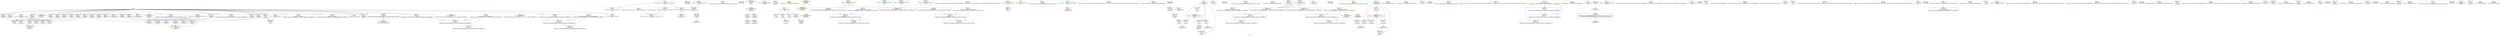 digraph "SVFG" {
	label="SVFG";

	Node0x55b3b93d1250 [shape=record,color=grey,label="{NodeID: 0\nNullPtr}"];
	Node0x55b3b93d1250 -> Node0x55b3b93ec500[style=solid];
	Node0x55b3b93d1250 -> Node0x55b3b93ec600[style=solid];
	Node0x55b3b93d1250 -> Node0x55b3b93ec6d0[style=solid];
	Node0x55b3b93d1250 -> Node0x55b3b93ec7a0[style=solid];
	Node0x55b3b93d1250 -> Node0x55b3b93ec870[style=solid];
	Node0x55b3b93d1250 -> Node0x55b3b93ec940[style=solid];
	Node0x55b3b93d1250 -> Node0x55b3b93eca10[style=solid];
	Node0x55b3b93d1250 -> Node0x55b3b93ecae0[style=solid];
	Node0x55b3b93d1250 -> Node0x55b3b93ecbb0[style=solid];
	Node0x55b3b93d1250 -> Node0x55b3b93ecc80[style=solid];
	Node0x55b3b93d1250 -> Node0x55b3b93ecd50[style=solid];
	Node0x55b3b93d1250 -> Node0x55b3b93ece20[style=solid];
	Node0x55b3b93d1250 -> Node0x55b3b93ecef0[style=solid];
	Node0x55b3b93d1250 -> Node0x55b3b93ecfc0[style=solid];
	Node0x55b3b93d1250 -> Node0x55b3b93ed090[style=solid];
	Node0x55b3b93d1250 -> Node0x55b3b93ed160[style=solid];
	Node0x55b3b93d1250 -> Node0x55b3b93ed230[style=solid];
	Node0x55b3b93d1250 -> Node0x55b3b93ed300[style=solid];
	Node0x55b3b93d1250 -> Node0x55b3b93ed3d0[style=solid];
	Node0x55b3b93d1250 -> Node0x55b3b93ed4a0[style=solid];
	Node0x55b3b93d1250 -> Node0x55b3b93ea330[style=solid];
	Node0x55b3b93d1250 -> Node0x55b3b93ea400[style=solid];
	Node0x55b3b93d1250 -> Node0x55b3b93ea4d0[style=solid];
	Node0x55b3b93d1250 -> Node0x55b3b93ea5a0[style=solid];
	Node0x55b3b93d1250 -> Node0x55b3b93ea670[style=solid];
	Node0x55b3b93d1250 -> Node0x55b3b93ea740[style=solid];
	Node0x55b3b93d1250 -> Node0x55b3b93ea810[style=solid];
	Node0x55b3b93d1250 -> Node0x55b3b93ea8e0[style=solid];
	Node0x55b3b93d1250 -> Node0x55b3b93ea9b0[style=solid];
	Node0x55b3b93d1250 -> Node0x55b3b93f14e0[style=solid];
	Node0x55b3b93f2b00 [shape=record,color=blue,label="{NodeID: 180\n368\<--364\nargc.addr\<--argc\nmain\n}"];
	Node0x55b3b93f2b00 -> Node0x55b3b93f1210[style=dashed];
	Node0x55b3b93ea400 [shape=record,color=black,label="{NodeID: 97\n261\<--3\n\<--dummyVal\n_ZStgtIcSt11char_traitsIcESaIcEEbRKNSt7__cxx1112basic_stringIT_T0_T1_EESA_\n}"];
	Node0x55b3b93e7bc0 [shape=record,color=green,label="{NodeID: 14\n101\<--1\n\<--dummyObj\nCan only get source location for instruction, argument, global var or function.}"];
	Node0x55b3b9415dc0 [shape=record,color=black,label="{NodeID: 360\n394 = PHI()\n}"];
	Node0x55b3b93e9f40 [shape=record,color=black,label="{NodeID: 111\n338\<--335\ncall1\<--\n_Z9multitestv\n}"];
	Node0x55b3b93e8990 [shape=record,color=green,label="{NodeID: 28\n64\<--65\nref.tmp\<--ref.tmp_field_insensitive\n_Z5solvev\n}"];
	Node0x55b3b93efd30 [shape=record,color=purple,label="{NodeID: 125\n348\<--30\n\<--.str.8\n_Z9multitestv\n}"];
	Node0x55b3b93e9520 [shape=record,color=green,label="{NodeID: 42\n98\<--99\n_ZNSaIcEC1Ev\<--_ZNSaIcEC1Ev_field_insensitive\n}"];
	Node0x55b3b9406c40 [shape=record,color=yellow,style=double,label="{NodeID: 305\n10V_1 = ENCHI(MR_10V_0)\npts\{110000 \}\nFun[_Z9multitestv]|{<s0>47}}"];
	Node0x55b3b9406c40:s0 -> Node0x55b3b9407ad0[style=dashed,color=red];
	Node0x55b3b93f0920 [shape=record,color=red,label="{NodeID: 139\n254\<--248\n\<--__lhs.addr\n_ZStgtIcSt11char_traitsIcESaIcEEbRKNSt7__cxx1112basic_stringIT_T0_T1_EESA_\n}"];
	Node0x55b3b93eb2e0 [shape=record,color=green,label="{NodeID: 56\n257\<--258\n_ZNKSt7__cxx1112basic_stringIcSt11char_traitsIcESaIcEE7compareERKS4_\<--_ZNKSt7__cxx1112basic_stringIcSt11char_traitsIcESaIcEE7compareERKS4__field_insensitive\n}"];
	Node0x55b3b93f14e0 [shape=record,color=blue, style = dotted,label="{NodeID: 153\n410\<--3\nllvm.global_ctors_2\<--dummyVal\nGlob }"];
	Node0x55b3b93ebf90 [shape=record,color=green,label="{NodeID: 70\n366\<--367\nretval\<--retval_field_insensitive\nmain\n}"];
	Node0x55b3b93ebf90 -> Node0x55b3b93f2a30[style=solid];
	Node0x55b3b93f2070 [shape=record,color=blue,label="{NodeID: 167\n66\<--209\nexn.slot\<--\n_Z5solvev\n}"];
	Node0x55b3b93f2070 -> Node0x55b3b93f02a0[style=dashed];
	Node0x55b3b93ecbb0 [shape=record,color=black,label="{NodeID: 84\n166\<--3\n\<--dummyVal\n_Z5solvev\n}"];
	Node0x55b3b93ecbb0 -> Node0x55b3b93f1ac0[style=solid];
	Node0x55b3b93e7190 [shape=record,color=green,label="{NodeID: 1\n7\<--1\n__dso_handle\<--dummyObj\nGlob }"];
	Node0x55b3b93f2bd0 [shape=record,color=blue,label="{NodeID: 181\n370\<--365\n.addr\<--\nmain\n}"];
	Node0x55b3b93ea4d0 [shape=record,color=black,label="{NodeID: 98\n262\<--3\n\<--dummyVal\n_ZStgtIcSt11char_traitsIcESaIcEEbRKNSt7__cxx1112basic_stringIT_T0_T1_EESA_\n|{<s0>38}}"];
	Node0x55b3b93ea4d0:s0 -> Node0x55b3b94161f0[style=solid,color=red];
	Node0x55b3b93e7cc0 [shape=record,color=green,label="{NodeID: 15\n120\<--1\n\<--dummyObj\nCan only get source location for instruction, argument, global var or function.}"];
	Node0x55b3b9415ec0 [shape=record,color=black,label="{NodeID: 361\n246 = PHI(82, )\n0th arg _ZStgtIcSt11char_traitsIcESaIcEEbRKNSt7__cxx1112basic_stringIT_T0_T1_EESA_ }"];
	Node0x55b3b9415ec0 -> Node0x55b3b93f2210[style=solid];
	Node0x55b3b93ea010 [shape=record,color=purple,label="{NodeID: 112\n43\<--4\n\<--_ZStL8__ioinit\n__cxx_global_var_init\n}"];
	Node0x55b3b93e8a60 [shape=record,color=green,label="{NodeID: 29\n66\<--67\nexn.slot\<--exn.slot_field_insensitive\n_Z5solvev\n}"];
	Node0x55b3b93e8a60 -> Node0x55b3b93f02a0[style=solid];
	Node0x55b3b93e8a60 -> Node0x55b3b93f1780[style=solid];
	Node0x55b3b93e8a60 -> Node0x55b3b93f1920[style=solid];
	Node0x55b3b93e8a60 -> Node0x55b3b93f1ac0[style=solid];
	Node0x55b3b93e8a60 -> Node0x55b3b93f1c60[style=solid];
	Node0x55b3b93e8a60 -> Node0x55b3b93f1e00[style=solid];
	Node0x55b3b93e8a60 -> Node0x55b3b93f2070[style=solid];
	Node0x55b3b93efe00 [shape=record,color=purple,label="{NodeID: 126\n408\<--32\nllvm.global_ctors_0\<--llvm.global_ctors\nGlob }"];
	Node0x55b3b93efe00 -> Node0x55b3b93f12e0[style=solid];
	Node0x55b3b93e9620 [shape=record,color=green,label="{NodeID: 43\n102\<--103\n_ZNSt7__cxx1112basic_stringIcSt11char_traitsIcESaIcEEC1EmcRKS3_\<--_ZNSt7__cxx1112basic_stringIcSt11char_traitsIcESaIcEEC1EmcRKS3__field_insensitive\n}"];
	Node0x55b3b93f09f0 [shape=record,color=red,label="{NodeID: 140\n255\<--250\n\<--__rhs.addr\n_ZStgtIcSt11char_traitsIcESaIcEEbRKNSt7__cxx1112basic_stringIT_T0_T1_EESA_\n}"];
	Node0x55b3b93eb3e0 [shape=record,color=green,label="{NodeID: 57\n264\<--265\n__clang_call_terminate\<--__clang_call_terminate_field_insensitive\n}"];
	Node0x55b3b93f15e0 [shape=record,color=blue,label="{NodeID: 154\n70\<--111\nlen\<--conv\n_Z5solvev\n}"];
	Node0x55b3b93f15e0 -> Node0x55b3b93f0440[style=dashed];
	Node0x55b3b93ec060 [shape=record,color=green,label="{NodeID: 71\n368\<--369\nargc.addr\<--argc.addr_field_insensitive\nmain\n}"];
	Node0x55b3b93ec060 -> Node0x55b3b93f1210[style=solid];
	Node0x55b3b93ec060 -> Node0x55b3b93f2b00[style=solid];
	Node0x55b3b93f2140 [shape=record,color=blue,label="{NodeID: 168\n68\<--211\nehselector.slot\<--\n_Z5solvev\n}"];
	Node0x55b3b93f2140 -> Node0x55b3b93f0370[style=dashed];
	Node0x55b3b93ecc80 [shape=record,color=black,label="{NodeID: 85\n168\<--3\n\<--dummyVal\n_Z5solvev\n}"];
	Node0x55b3b93ecc80 -> Node0x55b3b93f1b90[style=solid];
	Node0x55b3b93e6bb0 [shape=record,color=green,label="{NodeID: 2\n12\<--1\n.str\<--dummyObj\nGlob }"];
	Node0x55b3b9413370 [shape=record,color=black,label="{NodeID: 348\n92 = PHI()\n}"];
	Node0x55b3b93ea5a0 [shape=record,color=black,label="{NodeID: 99\n297\<--3\n\<--dummyVal\n_ZStplIcSt11char_traitsIcESaIcEENSt7__cxx1112basic_stringIT_T0_T1_EERKS8_SA_\n}"];
	Node0x55b3b93e7dc0 [shape=record,color=green,label="{NodeID: 16\n193\<--1\n\<--dummyObj\nCan only get source location for instruction, argument, global var or function.}"];
	Node0x55b3b94160b0 [shape=record,color=black,label="{NodeID: 362\n247 = PHI(84, )\n1st arg _ZStgtIcSt11char_traitsIcESaIcEEbRKNSt7__cxx1112basic_stringIT_T0_T1_EESA_ }"];
	Node0x55b3b94160b0 -> Node0x55b3b93f22e0[style=solid];
	Node0x55b3b93ea0e0 [shape=record,color=purple,label="{NodeID: 113\n91\<--8\n\<--str\n_Z5solvev\n}"];
	Node0x55b3b93e8b30 [shape=record,color=green,label="{NodeID: 30\n68\<--69\nehselector.slot\<--ehselector.slot_field_insensitive\n_Z5solvev\n}"];
	Node0x55b3b93e8b30 -> Node0x55b3b93f0370[style=solid];
	Node0x55b3b93e8b30 -> Node0x55b3b93f1850[style=solid];
	Node0x55b3b93e8b30 -> Node0x55b3b93f19f0[style=solid];
	Node0x55b3b93e8b30 -> Node0x55b3b93f1b90[style=solid];
	Node0x55b3b93e8b30 -> Node0x55b3b93f1d30[style=solid];
	Node0x55b3b93e8b30 -> Node0x55b3b93f1ed0[style=solid];
	Node0x55b3b93e8b30 -> Node0x55b3b93f2140[style=solid];
	Node0x55b3b93eff00 [shape=record,color=purple,label="{NodeID: 127\n409\<--32\nllvm.global_ctors_1\<--llvm.global_ctors\nGlob }"];
	Node0x55b3b93eff00 -> Node0x55b3b93f13e0[style=solid];
	Node0x55b3b93e9720 [shape=record,color=green,label="{NodeID: 44\n105\<--106\n_ZNSaIcED1Ev\<--_ZNSaIcED1Ev_field_insensitive\n}"];
	Node0x55b3b93f0ac0 [shape=record,color=red,label="{NodeID: 141\n285\<--271\n\<--__lhs.addr\n_ZStplIcSt11char_traitsIcESaIcEENSt7__cxx1112basic_stringIT_T0_T1_EERKS8_SA_\n}"];
	Node0x55b3b93eb4e0 [shape=record,color=green,label="{NodeID: 58\n271\<--272\n__lhs.addr\<--__lhs.addr_field_insensitive\n_ZStplIcSt11char_traitsIcESaIcEENSt7__cxx1112basic_stringIT_T0_T1_EERKS8_SA_\n}"];
	Node0x55b3b93eb4e0 -> Node0x55b3b93f0ac0[style=solid];
	Node0x55b3b93eb4e0 -> Node0x55b3b93f23b0[style=solid];
	Node0x55b3b93f16b0 [shape=record,color=blue,label="{NodeID: 155\n76\<--120\ni\<--\n_Z5solvev\n}"];
	Node0x55b3b93f16b0 -> Node0x55b3b9401e60[style=dashed];
	Node0x55b3b93ec130 [shape=record,color=green,label="{NodeID: 72\n370\<--371\n.addr\<--.addr_field_insensitive\nmain\n}"];
	Node0x55b3b93ec130 -> Node0x55b3b93f2bd0[style=solid];
	Node0x55b3b93f2210 [shape=record,color=blue,label="{NodeID: 169\n248\<--246\n__lhs.addr\<--__lhs\n_ZStgtIcSt11char_traitsIcESaIcEEbRKNSt7__cxx1112basic_stringIT_T0_T1_EESA_\n}"];
	Node0x55b3b93f2210 -> Node0x55b3b93f0920[style=dashed];
	Node0x55b3b93ecd50 [shape=record,color=black,label="{NodeID: 86\n172\<--3\n\<--dummyVal\n_Z5solvev\n}"];
	Node0x55b3b93e6c40 [shape=record,color=green,label="{NodeID: 3\n14\<--1\n.str.1\<--dummyObj\nGlob }"];
	Node0x55b3b9413440 [shape=record,color=black,label="{NodeID: 349\n202 = PHI()\n}"];
	Node0x55b3b93ea670 [shape=record,color=black,label="{NodeID: 100\n298\<--3\n\<--dummyVal\n_ZStplIcSt11char_traitsIcESaIcEENSt7__cxx1112basic_stringIT_T0_T1_EERKS8_SA_\n}"];
	Node0x55b3b93ea670 -> Node0x55b3b93f26f0[style=solid];
	Node0x55b3b93e7ec0 [shape=record,color=green,label="{NodeID: 17\n284\<--1\n\<--dummyObj\nCan only get source location for instruction, argument, global var or function.}"];
	Node0x55b3b94161f0 [shape=record,color=black,label="{NodeID: 363\n393 = PHI(262, )\n0th arg __clang_call_terminate }"];
	Node0x55b3b93ea1b0 [shape=record,color=purple,label="{NodeID: 114\n95\<--8\n\<--str\n_Z5solvev\n}"];
	Node0x55b3b93ea1b0 -> Node0x55b3b93f0780[style=solid];
	Node0x55b3b93e8c00 [shape=record,color=green,label="{NodeID: 31\n70\<--71\nlen\<--len_field_insensitive\n_Z5solvev\n}"];
	Node0x55b3b93e8c00 -> Node0x55b3b93f0440[style=solid];
	Node0x55b3b93e8c00 -> Node0x55b3b93f15e0[style=solid];
	Node0x55b3b9403760 [shape=record,color=black,label="{NodeID: 294\nMR_30V_3 = PHI(MR_30V_4, MR_30V_2, )\npts\{328 \}\n}"];
	Node0x55b3b9403760 -> Node0x55b3b93f0fa0[style=dashed];
	Node0x55b3b9403760 -> Node0x55b3b93f1070[style=dashed];
	Node0x55b3b9403760 -> Node0x55b3b93f1140[style=dashed];
	Node0x55b3b9403760 -> Node0x55b3b93f2960[style=dashed];
	Node0x55b3b93f0000 [shape=record,color=purple,label="{NodeID: 128\n410\<--32\nllvm.global_ctors_2\<--llvm.global_ctors\nGlob }"];
	Node0x55b3b93f0000 -> Node0x55b3b93f14e0[style=solid];
	Node0x55b3b93e9820 [shape=record,color=green,label="{NodeID: 45\n109\<--110\nstrlen\<--strlen_field_insensitive\n}"];
	Node0x55b3b9406f10 [shape=record,color=yellow,style=double,label="{NodeID: 308\n2V_1 = ENCHI(MR_2V_0)\npts\{67 \}\nFun[_Z5solvev]}"];
	Node0x55b3b9406f10 -> Node0x55b3b93f1780[style=dashed];
	Node0x55b3b9406f10 -> Node0x55b3b93f1920[style=dashed];
	Node0x55b3b9406f10 -> Node0x55b3b93f1ac0[style=dashed];
	Node0x55b3b9406f10 -> Node0x55b3b93f1c60[style=dashed];
	Node0x55b3b9406f10 -> Node0x55b3b93f1e00[style=dashed];
	Node0x55b3b9406f10 -> Node0x55b3b93f2070[style=dashed];
	Node0x55b3b93f0b90 [shape=record,color=red,label="{NodeID: 142\n289\<--273\n\<--__rhs.addr\n_ZStplIcSt11char_traitsIcESaIcEENSt7__cxx1112basic_stringIT_T0_T1_EERKS8_SA_\n}"];
	Node0x55b3b93eb5b0 [shape=record,color=green,label="{NodeID: 59\n273\<--274\n__rhs.addr\<--__rhs.addr_field_insensitive\n_ZStplIcSt11char_traitsIcESaIcEENSt7__cxx1112basic_stringIT_T0_T1_EERKS8_SA_\n}"];
	Node0x55b3b93eb5b0 -> Node0x55b3b93f0b90[style=solid];
	Node0x55b3b93eb5b0 -> Node0x55b3b93f2480[style=solid];
	Node0x55b3b94083f0 [shape=record,color=yellow,style=double,label="{NodeID: 322\n10V_1 = ENCHI(MR_10V_0)\npts\{110000 \}\nFun[main]|{<s0>48|<s1>49}}"];
	Node0x55b3b94083f0:s0 -> Node0x55b3b9406c40[style=dashed,color=red];
	Node0x55b3b94083f0:s1 -> Node0x55b3b9407ad0[style=dashed,color=red];
	Node0x55b3b93f1780 [shape=record,color=blue,label="{NodeID: 156\n66\<--152\nexn.slot\<--\n_Z5solvev\n}"];
	Node0x55b3b93f1780 -> Node0x55b3b93f02a0[style=dashed];
	Node0x55b3b93ec200 [shape=record,color=green,label="{NodeID: 73\n395\<--396\n__cxa_begin_catch\<--__cxa_begin_catch_field_insensitive\n}"];
	Node0x55b3b93f22e0 [shape=record,color=blue,label="{NodeID: 170\n250\<--247\n__rhs.addr\<--__rhs\n_ZStgtIcSt11char_traitsIcESaIcEEbRKNSt7__cxx1112basic_stringIT_T0_T1_EESA_\n}"];
	Node0x55b3b93f22e0 -> Node0x55b3b93f09f0[style=dashed];
	Node0x55b3b93ece20 [shape=record,color=black,label="{NodeID: 87\n173\<--3\n\<--dummyVal\n_Z5solvev\n}"];
	Node0x55b3b93ece20 -> Node0x55b3b93f1c60[style=solid];
	Node0x55b3b93e6cd0 [shape=record,color=green,label="{NodeID: 4\n16\<--1\n.str.2\<--dummyObj\nGlob }"];
	Node0x55b3b94153c0 [shape=record,color=black,label="{NodeID: 350\n44 = PHI()\n}"];
	Node0x55b3b93ea740 [shape=record,color=black,label="{NodeID: 101\n300\<--3\n\<--dummyVal\n_ZStplIcSt11char_traitsIcESaIcEENSt7__cxx1112basic_stringIT_T0_T1_EERKS8_SA_\n}"];
	Node0x55b3b93ea740 -> Node0x55b3b93f27c0[style=solid];
	Node0x55b3b93e7fc0 [shape=record,color=green,label="{NodeID: 18\n294\<--1\n\<--dummyObj\nCan only get source location for instruction, argument, global var or function.}"];
	Node0x55b3b9416330 [shape=record,color=black,label="{NodeID: 364\n268 = PHI(82, 84, 86, 88, )\n0th arg _ZStplIcSt11char_traitsIcESaIcEENSt7__cxx1112basic_stringIT_T0_T1_EERKS8_SA_ }"];
	Node0x55b3b93ef590 [shape=record,color=purple,label="{NodeID: 115\n107\<--8\n\<--str\n_Z5solvev\n}"];
	Node0x55b3b93e8cd0 [shape=record,color=green,label="{NodeID: 32\n72\<--73\nans\<--ans_field_insensitive\n_Z5solvev\n|{<s0>14|<s1>15|<s2>19|<s3>26}}"];
	Node0x55b3b93e8cd0:s0 -> Node0x55b3b9416890[style=solid,color=red];
	Node0x55b3b93e8cd0:s1 -> Node0x55b3b9416a60[style=solid,color=red];
	Node0x55b3b93e8cd0:s2 -> Node0x55b3b9416890[style=solid,color=red];
	Node0x55b3b93e8cd0:s3 -> Node0x55b3b9416a60[style=solid,color=red];
	Node0x55b3b93f0100 [shape=record,color=red,label="{NodeID: 129\n329\<--22\n\<--stdin\n_Z9multitestv\n}"];
	Node0x55b3b93f0100 -> Node0x55b3b93e9e70[style=solid];
	Node0x55b3b93e9920 [shape=record,color=green,label="{NodeID: 46\n116\<--117\n_ZNSt7__cxx1112basic_stringIcSt11char_traitsIcESaIcEEC1EPKcRKS3_\<--_ZNSt7__cxx1112basic_stringIcSt11char_traitsIcESaIcEEC1EPKcRKS3__field_insensitive\n}"];
	Node0x55b3b9407830 [shape=record,color=yellow,style=double,label="{NodeID: 309\n4V_1 = ENCHI(MR_4V_0)\npts\{69 \}\nFun[_Z5solvev]}"];
	Node0x55b3b9407830 -> Node0x55b3b93f1850[style=dashed];
	Node0x55b3b9407830 -> Node0x55b3b93f19f0[style=dashed];
	Node0x55b3b9407830 -> Node0x55b3b93f1b90[style=dashed];
	Node0x55b3b9407830 -> Node0x55b3b93f1d30[style=dashed];
	Node0x55b3b9407830 -> Node0x55b3b93f1ed0[style=dashed];
	Node0x55b3b9407830 -> Node0x55b3b93f2140[style=dashed];
	Node0x55b3b93f0c60 [shape=record,color=red,label="{NodeID: 143\n295\<--275\nnrvo.val\<--nrvo\n_ZStplIcSt11char_traitsIcESaIcEENSt7__cxx1112basic_stringIT_T0_T1_EERKS8_SA_\n}"];
	Node0x55b3b93eb680 [shape=record,color=green,label="{NodeID: 60\n275\<--276\nnrvo\<--nrvo_field_insensitive\n_ZStplIcSt11char_traitsIcESaIcEENSt7__cxx1112basic_stringIT_T0_T1_EERKS8_SA_\n}"];
	Node0x55b3b93eb680 -> Node0x55b3b93f0c60[style=solid];
	Node0x55b3b93eb680 -> Node0x55b3b93f2550[style=solid];
	Node0x55b3b93eb680 -> Node0x55b3b93f2620[style=solid];
	Node0x55b3b93f1850 [shape=record,color=blue,label="{NodeID: 157\n68\<--154\nehselector.slot\<--\n_Z5solvev\n}"];
	Node0x55b3b93f1850 -> Node0x55b3b93f0370[style=dashed];
	Node0x55b3b93ec300 [shape=record,color=green,label="{NodeID: 74\n398\<--399\n_ZSt9terminatev\<--_ZSt9terminatev_field_insensitive\n}"];
	Node0x55b3b93f23b0 [shape=record,color=blue,label="{NodeID: 171\n271\<--269\n__lhs.addr\<--__lhs\n_ZStplIcSt11char_traitsIcESaIcEENSt7__cxx1112basic_stringIT_T0_T1_EERKS8_SA_\n}"];
	Node0x55b3b93f23b0 -> Node0x55b3b93f0ac0[style=dashed];
	Node0x55b3b93ecef0 [shape=record,color=black,label="{NodeID: 88\n175\<--3\n\<--dummyVal\n_Z5solvev\n}"];
	Node0x55b3b93ecef0 -> Node0x55b3b93f1d30[style=solid];
	Node0x55b3b93e6d60 [shape=record,color=green,label="{NodeID: 5\n18\<--1\n.str.3\<--dummyObj\nGlob }"];
	Node0x55b3b94154c0 [shape=record,color=black,label="{NodeID: 351\n137 = PHI(245, )\n}"];
	Node0x55b3b93ea810 [shape=record,color=black,label="{NodeID: 102\n309\<--3\nlpad.val\<--dummyVal\n_ZStplIcSt11char_traitsIcESaIcEENSt7__cxx1112basic_stringIT_T0_T1_EERKS8_SA_\n}"];
	Node0x55b3b93e80c0 [shape=record,color=green,label="{NodeID: 19\n4\<--6\n_ZStL8__ioinit\<--_ZStL8__ioinit_field_insensitive\nGlob }"];
	Node0x55b3b93e80c0 -> Node0x55b3b93ea010[style=solid];
	Node0x55b3b9416890 [shape=record,color=black,label="{NodeID: 365\n269 = PHI(72, 78, 72, 78, )\n1st arg _ZStplIcSt11char_traitsIcESaIcEENSt7__cxx1112basic_stringIT_T0_T1_EERKS8_SA_ }"];
	Node0x55b3b9416890 -> Node0x55b3b93f23b0[style=solid];
	Node0x55b3b93ef620 [shape=record,color=purple,label="{NodeID: 116\n128\<--8\narrayidx\<--str\n_Z5solvev\n}"];
	Node0x55b3b93ef620 -> Node0x55b3b93f0850[style=solid];
	Node0x55b3b93e8da0 [shape=record,color=green,label="{NodeID: 33\n74\<--75\nref.tmp2\<--ref.tmp2_field_insensitive\n_Z5solvev\n}"];
	Node0x55b3b93f01d0 [shape=record,color=red,label="{NodeID: 130\n335\<--27\n\<--stdout\n_Z9multitestv\n}"];
	Node0x55b3b93f01d0 -> Node0x55b3b93e9f40[style=solid];
	Node0x55b3b93e9a20 [shape=record,color=green,label="{NodeID: 47\n134\<--135\n_ZStplIcSt11char_traitsIcESaIcEENSt7__cxx1112basic_stringIT_T0_T1_EERKS8_SA_\<--_ZStplIcSt11char_traitsIcESaIcEENSt7__cxx1112basic_stringIT_T0_T1_EERKS8_SA__field_insensitive\n}"];
	Node0x55b3b93f0d30 [shape=record,color=red,label="{NodeID: 144\n307\<--277\nexn\<--exn.slot\n_ZStplIcSt11char_traitsIcESaIcEENSt7__cxx1112basic_stringIT_T0_T1_EERKS8_SA_\n}"];
	Node0x55b3b93eb750 [shape=record,color=green,label="{NodeID: 61\n277\<--278\nexn.slot\<--exn.slot_field_insensitive\n_ZStplIcSt11char_traitsIcESaIcEENSt7__cxx1112basic_stringIT_T0_T1_EERKS8_SA_\n}"];
	Node0x55b3b93eb750 -> Node0x55b3b93f0d30[style=solid];
	Node0x55b3b93eb750 -> Node0x55b3b93f26f0[style=solid];
	Node0x55b3b93f1920 [shape=record,color=blue,label="{NodeID: 158\n66\<--159\nexn.slot\<--\n_Z5solvev\n}"];
	Node0x55b3b93f1920 -> Node0x55b3b93f02a0[style=dashed];
	Node0x55b3b93ec400 [shape=record,color=green,label="{NodeID: 75\n34\<--404\n_GLOBAL__sub_I_Merkurev_0_1.cpp\<--_GLOBAL__sub_I_Merkurev_0_1.cpp_field_insensitive\n}"];
	Node0x55b3b93ec400 -> Node0x55b3b93f13e0[style=solid];
	Node0x55b3b93f2480 [shape=record,color=blue,label="{NodeID: 172\n273\<--270\n__rhs.addr\<--__rhs\n_ZStplIcSt11char_traitsIcESaIcEENSt7__cxx1112basic_stringIT_T0_T1_EERKS8_SA_\n}"];
	Node0x55b3b93f2480 -> Node0x55b3b93f0b90[style=dashed];
	Node0x55b3b93ecfc0 [shape=record,color=black,label="{NodeID: 89\n178\<--3\n\<--dummyVal\n_Z5solvev\n}"];
	Node0x55b3b93e76a0 [shape=record,color=green,label="{NodeID: 6\n20\<--1\n.str.4\<--dummyObj\nGlob }"];
	Node0x55b3b9415620 [shape=record,color=black,label="{NodeID: 352\n146 = PHI()\n}"];
	Node0x55b3b93ea8e0 [shape=record,color=black,label="{NodeID: 103\n310\<--3\nlpad.val1\<--dummyVal\n_ZStplIcSt11char_traitsIcESaIcEENSt7__cxx1112basic_stringIT_T0_T1_EERKS8_SA_\n}"];
	Node0x55b3b93e81c0 [shape=record,color=green,label="{NodeID: 20\n8\<--11\nstr\<--str_field_insensitive\nGlob }"];
	Node0x55b3b93e81c0 -> Node0x55b3b93ea0e0[style=solid];
	Node0x55b3b93e81c0 -> Node0x55b3b93ea1b0[style=solid];
	Node0x55b3b93e81c0 -> Node0x55b3b93ef590[style=solid];
	Node0x55b3b93e81c0 -> Node0x55b3b93ef620[style=solid];
	Node0x55b3b9416a60 [shape=record,color=black,label="{NodeID: 366\n270 = PHI(78, 72, 78, 72, )\n2nd arg _ZStplIcSt11char_traitsIcESaIcEENSt7__cxx1112basic_stringIT_T0_T1_EERKS8_SA_ }"];
	Node0x55b3b9416a60 -> Node0x55b3b93f2480[style=solid];
	Node0x55b3b93f92a0 [shape=record,color=grey,label="{NodeID: 283\n192 = Binary(191, 193, )\n}"];
	Node0x55b3b93f92a0 -> Node0x55b3b93f1fa0[style=solid];
	Node0x55b3b93ef6b0 [shape=record,color=purple,label="{NodeID: 117\n90\<--12\n\<--.str\n_Z5solvev\n}"];
	Node0x55b3b93e8e70 [shape=record,color=green,label="{NodeID: 34\n76\<--77\ni\<--i_field_insensitive\n_Z5solvev\n}"];
	Node0x55b3b93e8e70 -> Node0x55b3b93f0510[style=solid];
	Node0x55b3b93e8e70 -> Node0x55b3b93f05e0[style=solid];
	Node0x55b3b93e8e70 -> Node0x55b3b93f06b0[style=solid];
	Node0x55b3b93e8e70 -> Node0x55b3b93f16b0[style=solid];
	Node0x55b3b93e8e70 -> Node0x55b3b93f1fa0[style=solid];
	Node0x55b3b93f02a0 [shape=record,color=red,label="{NodeID: 131\n218\<--66\nexn\<--exn.slot\n_Z5solvev\n}"];
	Node0x55b3b93eab40 [shape=record,color=green,label="{NodeID: 48\n138\<--139\n_ZStgtIcSt11char_traitsIcESaIcEEbRKNSt7__cxx1112basic_stringIT_T0_T1_EESA_\<--_ZStgtIcSt11char_traitsIcESaIcEEbRKNSt7__cxx1112basic_stringIT_T0_T1_EESA__field_insensitive\n}"];
	Node0x55b3b93f0e00 [shape=record,color=red,label="{NodeID: 145\n308\<--279\nsel\<--ehselector.slot\n_ZStplIcSt11char_traitsIcESaIcEENSt7__cxx1112basic_stringIT_T0_T1_EERKS8_SA_\n}"];
	Node0x55b3b93eb820 [shape=record,color=green,label="{NodeID: 62\n279\<--280\nehselector.slot\<--ehselector.slot_field_insensitive\n_ZStplIcSt11char_traitsIcESaIcEENSt7__cxx1112basic_stringIT_T0_T1_EERKS8_SA_\n}"];
	Node0x55b3b93eb820 -> Node0x55b3b93f0e00[style=solid];
	Node0x55b3b93eb820 -> Node0x55b3b93f27c0[style=solid];
	Node0x55b3b93f19f0 [shape=record,color=blue,label="{NodeID: 159\n68\<--161\nehselector.slot\<--\n_Z5solvev\n}"];
	Node0x55b3b93f19f0 -> Node0x55b3b93f0370[style=dashed];
	Node0x55b3b93ec500 [shape=record,color=black,label="{NodeID: 76\n2\<--3\ndummyVal\<--dummyVal\n}"];
	Node0x55b3b93f2550 [shape=record,color=blue,label="{NodeID: 173\n275\<--284\nnrvo\<--\n_ZStplIcSt11char_traitsIcESaIcEENSt7__cxx1112basic_stringIT_T0_T1_EERKS8_SA_\n}"];
	Node0x55b3b93f2550 -> Node0x55b3b93f2620[style=dashed];
	Node0x55b3b93ed090 [shape=record,color=black,label="{NodeID: 90\n179\<--3\n\<--dummyVal\n_Z5solvev\n}"];
	Node0x55b3b93ed090 -> Node0x55b3b93f1e00[style=solid];
	Node0x55b3b93e7730 [shape=record,color=green,label="{NodeID: 7\n22\<--1\nstdin\<--dummyObj\nGlob }"];
	Node0x55b3b94156f0 [shape=record,color=black,label="{NodeID: 353\n108 = PHI()\n}"];
	Node0x55b3b94156f0 -> Node0x55b3b93e9b30[style=solid];
	Node0x55b3b93ea9b0 [shape=record,color=black,label="{NodeID: 104\n365\<--3\n\<--dummyVal\nmain\n1st arg main }"];
	Node0x55b3b93ea9b0 -> Node0x55b3b93f2bd0[style=solid];
	Node0x55b3b93e82c0 [shape=record,color=green,label="{NodeID: 21\n32\<--36\nllvm.global_ctors\<--llvm.global_ctors_field_insensitive\nGlob }"];
	Node0x55b3b93e82c0 -> Node0x55b3b93efe00[style=solid];
	Node0x55b3b93e82c0 -> Node0x55b3b93eff00[style=solid];
	Node0x55b3b93e82c0 -> Node0x55b3b93f0000[style=solid];
	Node0x55b3b9416c30 [shape=record,color=black,label="{NodeID: 367\n364 = PHI()\n0th arg main }"];
	Node0x55b3b9416c30 -> Node0x55b3b93f2b00[style=solid];
	Node0x55b3b93f9420 [shape=record,color=grey,label="{NodeID: 284\n353 = Binary(352, 193, )\n}"];
	Node0x55b3b93f9420 -> Node0x55b3b93f2960[style=solid];
	Node0x55b3b93ef780 [shape=record,color=purple,label="{NodeID: 118\n114\<--14\n\<--.str.1\n_Z5solvev\n}"];
	Node0x55b3b93e8f40 [shape=record,color=green,label="{NodeID: 35\n78\<--79\nx\<--x_field_insensitive\n_Z5solvev\n|{<s0>14|<s1>15|<s2>19|<s3>26}}"];
	Node0x55b3b93e8f40:s0 -> Node0x55b3b9416a60[style=solid,color=red];
	Node0x55b3b93e8f40:s1 -> Node0x55b3b9416890[style=solid,color=red];
	Node0x55b3b93e8f40:s2 -> Node0x55b3b9416a60[style=solid,color=red];
	Node0x55b3b93e8f40:s3 -> Node0x55b3b9416890[style=solid,color=red];
	Node0x55b3b93f0370 [shape=record,color=red,label="{NodeID: 132\n219\<--68\nsel\<--ehselector.slot\n_Z5solvev\n}"];
	Node0x55b3b93eac40 [shape=record,color=green,label="{NodeID: 49\n141\<--142\n_ZNSt7__cxx1112basic_stringIcSt11char_traitsIcESaIcEED1Ev\<--_ZNSt7__cxx1112basic_stringIcSt11char_traitsIcESaIcEED1Ev_field_insensitive\n}"];
	Node0x55b3b9407ad0 [shape=record,color=yellow,style=double,label="{NodeID: 312\n10V_1 = ENCHI(MR_10V_0)\npts\{110000 \}\nFun[_Z5solvev]}"];
	Node0x55b3b9407ad0 -> Node0x55b3b93f0780[style=dashed];
	Node0x55b3b9407ad0 -> Node0x55b3b93f0850[style=dashed];
	Node0x55b3b93f0ed0 [shape=record,color=red,label="{NodeID: 146\n344\<--325\n\<--n\n_Z9multitestv\n}"];
	Node0x55b3b93f0ed0 -> Node0x55b3b93f95a0[style=solid];
	Node0x55b3b93eb8f0 [shape=record,color=green,label="{NodeID: 63\n287\<--288\n_ZNSt7__cxx1112basic_stringIcSt11char_traitsIcESaIcEEC1ERKS4_\<--_ZNSt7__cxx1112basic_stringIcSt11char_traitsIcESaIcEEC1ERKS4__field_insensitive\n}"];
	Node0x55b3b93f1ac0 [shape=record,color=blue,label="{NodeID: 160\n66\<--166\nexn.slot\<--\n_Z5solvev\n}"];
	Node0x55b3b93f1ac0 -> Node0x55b3b93f02a0[style=dashed];
	Node0x55b3b93ec600 [shape=record,color=black,label="{NodeID: 77\n151\<--3\n\<--dummyVal\n_Z5solvev\n}"];
	Node0x55b3b93f2620 [shape=record,color=blue,label="{NodeID: 174\n275\<--294\nnrvo\<--\n_ZStplIcSt11char_traitsIcESaIcEENSt7__cxx1112basic_stringIT_T0_T1_EERKS8_SA_\n}"];
	Node0x55b3b93f2620 -> Node0x55b3b93f0c60[style=dashed];
	Node0x55b3b93ed160 [shape=record,color=black,label="{NodeID: 91\n181\<--3\n\<--dummyVal\n_Z5solvev\n}"];
	Node0x55b3b93ed160 -> Node0x55b3b93f1ed0[style=solid];
	Node0x55b3b93e77c0 [shape=record,color=green,label="{NodeID: 8\n23\<--1\n.str.5\<--dummyObj\nGlob }"];
	Node0x55b3b9415820 [shape=record,color=black,label="{NodeID: 354\n186 = PHI()\n}"];
	Node0x55b3b93eaa80 [shape=record,color=black,label="{NodeID: 105\n45\<--46\n\<--_ZNSt8ios_base4InitD1Ev\nCan only get source location for instruction, argument, global var or function.}"];
	Node0x55b3b93e83c0 [shape=record,color=green,label="{NodeID: 22\n37\<--38\n__cxx_global_var_init\<--__cxx_global_var_init_field_insensitive\n}"];
	Node0x55b3b93f95a0 [shape=record,color=grey,label="{NodeID: 285\n345 = cmp(343, 344, )\n}"];
	Node0x55b3b93ef850 [shape=record,color=purple,label="{NodeID: 119\n201\<--16\n\<--.str.2\n_Z5solvev\n}"];
	Node0x55b3b93e9010 [shape=record,color=green,label="{NodeID: 36\n80\<--81\nref.tmp5\<--ref.tmp5_field_insensitive\n_Z5solvev\n}"];
	Node0x55b3b93f0440 [shape=record,color=red,label="{NodeID: 133\n123\<--70\n\<--len\n_Z5solvev\n}"];
	Node0x55b3b93f0440 -> Node0x55b3b93f9720[style=solid];
	Node0x55b3b93ead40 [shape=record,color=green,label="{NodeID: 50\n147\<--148\n_ZNSt7__cxx1112basic_stringIcSt11char_traitsIcESaIcEEaSEOS4_\<--_ZNSt7__cxx1112basic_stringIcSt11char_traitsIcESaIcEEaSEOS4__field_insensitive\n}"];
	Node0x55b3b93f0fa0 [shape=record,color=red,label="{NodeID: 147\n343\<--327\n\<--i\n_Z9multitestv\n}"];
	Node0x55b3b93f0fa0 -> Node0x55b3b93f95a0[style=solid];
	Node0x55b3b93eb9f0 [shape=record,color=green,label="{NodeID: 64\n291\<--292\n_ZNSt7__cxx1112basic_stringIcSt11char_traitsIcESaIcEE6appendERKS4_\<--_ZNSt7__cxx1112basic_stringIcSt11char_traitsIcESaIcEE6appendERKS4__field_insensitive\n}"];
	Node0x55b3b93f1b90 [shape=record,color=blue,label="{NodeID: 161\n68\<--168\nehselector.slot\<--\n_Z5solvev\n}"];
	Node0x55b3b93f1b90 -> Node0x55b3b93f0370[style=dashed];
	Node0x55b3b93ec6d0 [shape=record,color=black,label="{NodeID: 78\n152\<--3\n\<--dummyVal\n_Z5solvev\n}"];
	Node0x55b3b93ec6d0 -> Node0x55b3b93f1780[style=solid];
	Node0x55b3b93f26f0 [shape=record,color=blue,label="{NodeID: 175\n277\<--298\nexn.slot\<--\n_ZStplIcSt11char_traitsIcESaIcEENSt7__cxx1112basic_stringIT_T0_T1_EERKS8_SA_\n}"];
	Node0x55b3b93f26f0 -> Node0x55b3b93f0d30[style=dashed];
	Node0x55b3b93ed230 [shape=record,color=black,label="{NodeID: 92\n208\<--3\n\<--dummyVal\n_Z5solvev\n}"];
	Node0x55b3b93e7850 [shape=record,color=green,label="{NodeID: 9\n25\<--1\n.str.6\<--dummyObj\nGlob }"];
	Node0x55b3b94158f0 [shape=record,color=black,label="{NodeID: 355\n198 = PHI()\n}"];
	Node0x55b3b93e9b30 [shape=record,color=black,label="{NodeID: 106\n111\<--108\nconv\<--call1\n_Z5solvev\n}"];
	Node0x55b3b93e9b30 -> Node0x55b3b93f15e0[style=solid];
	Node0x55b3b93e84c0 [shape=record,color=green,label="{NodeID: 23\n41\<--42\n_ZNSt8ios_base4InitC1Ev\<--_ZNSt8ios_base4InitC1Ev_field_insensitive\n}"];
	Node0x55b3b93f9720 [shape=record,color=grey,label="{NodeID: 286\n124 = cmp(122, 123, )\n}"];
	Node0x55b3b93ef920 [shape=record,color=purple,label="{NodeID: 120\n330\<--18\n\<--.str.3\n_Z9multitestv\n}"];
	Node0x55b3b93e90e0 [shape=record,color=green,label="{NodeID: 37\n82\<--83\nref.tmp8\<--ref.tmp8_field_insensitive\n_Z5solvev\n|{<s0>14|<s1>16}}"];
	Node0x55b3b93e90e0:s0 -> Node0x55b3b9416330[style=solid,color=red];
	Node0x55b3b93e90e0:s1 -> Node0x55b3b9415ec0[style=solid,color=red];
	Node0x55b3b93f0510 [shape=record,color=red,label="{NodeID: 134\n122\<--76\n\<--i\n_Z5solvev\n}"];
	Node0x55b3b93f0510 -> Node0x55b3b93f9720[style=solid];
	Node0x55b3b93eae40 [shape=record,color=green,label="{NodeID: 51\n199\<--200\n_ZNKSt7__cxx1112basic_stringIcSt11char_traitsIcESaIcEE5c_strEv\<--_ZNKSt7__cxx1112basic_stringIcSt11char_traitsIcESaIcEE5c_strEv_field_insensitive\n}"];
	Node0x55b3b93f1070 [shape=record,color=red,label="{NodeID: 148\n347\<--327\n\<--i\n_Z9multitestv\n}"];
	Node0x55b3b93ebaf0 [shape=record,color=green,label="{NodeID: 65\n322\<--323\n_Z9multitestv\<--_Z9multitestv_field_insensitive\n}"];
	Node0x55b3b93f1c60 [shape=record,color=blue,label="{NodeID: 162\n66\<--173\nexn.slot\<--\n_Z5solvev\n}"];
	Node0x55b3b93f1c60 -> Node0x55b3b93f02a0[style=dashed];
	Node0x55b3b93ec7a0 [shape=record,color=black,label="{NodeID: 79\n154\<--3\n\<--dummyVal\n_Z5solvev\n}"];
	Node0x55b3b93ec7a0 -> Node0x55b3b93f1850[style=solid];
	Node0x55b3b93f27c0 [shape=record,color=blue,label="{NodeID: 176\n279\<--300\nehselector.slot\<--\n_ZStplIcSt11char_traitsIcESaIcEENSt7__cxx1112basic_stringIT_T0_T1_EERKS8_SA_\n}"];
	Node0x55b3b93f27c0 -> Node0x55b3b93f0e00[style=dashed];
	Node0x55b3b93ed300 [shape=record,color=black,label="{NodeID: 93\n209\<--3\n\<--dummyVal\n_Z5solvev\n}"];
	Node0x55b3b93ed300 -> Node0x55b3b93f2070[style=solid];
	Node0x55b3b93e78e0 [shape=record,color=green,label="{NodeID: 10\n27\<--1\nstdout\<--dummyObj\nGlob }"];
	Node0x55b3b9415a20 [shape=record,color=black,label="{NodeID: 356\n256 = PHI()\n}"];
	Node0x55b3b9415a20 -> Node0x55b3b93f98a0[style=solid];
	Node0x55b3b93e9c00 [shape=record,color=black,label="{NodeID: 107\n363\<--120\nmain_ret\<--\nmain\n}"];
	Node0x55b3b93e85c0 [shape=record,color=green,label="{NodeID: 24\n47\<--48\n__cxa_atexit\<--__cxa_atexit_field_insensitive\n}"];
	Node0x55b3b93f98a0 [shape=record,color=grey,label="{NodeID: 287\n259 = cmp(256, 120, )\n}"];
	Node0x55b3b93f98a0 -> Node0x55b3b93e9da0[style=solid];
	Node0x55b3b93ef9f0 [shape=record,color=purple,label="{NodeID: 121\n331\<--20\n\<--.str.4\n_Z9multitestv\n}"];
	Node0x55b3b93e91b0 [shape=record,color=green,label="{NodeID: 38\n84\<--85\nref.tmp11\<--ref.tmp11_field_insensitive\n_Z5solvev\n|{<s0>15|<s1>16}}"];
	Node0x55b3b93e91b0:s0 -> Node0x55b3b9416330[style=solid,color=red];
	Node0x55b3b93e91b0:s1 -> Node0x55b3b94160b0[style=solid,color=red];
	Node0x55b3b93f05e0 [shape=record,color=red,label="{NodeID: 135\n126\<--76\n\<--i\n_Z5solvev\n}"];
	Node0x55b3b93f05e0 -> Node0x55b3b93e9cd0[style=solid];
	Node0x55b3b93eaf40 [shape=record,color=green,label="{NodeID: 52\n203\<--204\nprintf\<--printf_field_insensitive\n}"];
	Node0x55b3b9407da0 [shape=record,color=yellow,style=double,label="{NodeID: 315\n22V_1 = ENCHI(MR_22V_0)\npts\{278 \}\nFun[_ZStplIcSt11char_traitsIcESaIcEENSt7__cxx1112basic_stringIT_T0_T1_EERKS8_SA_]}"];
	Node0x55b3b9407da0 -> Node0x55b3b93f26f0[style=dashed];
	Node0x55b3b93f1140 [shape=record,color=red,label="{NodeID: 149\n352\<--327\n\<--i\n_Z9multitestv\n}"];
	Node0x55b3b93f1140 -> Node0x55b3b93f9420[style=solid];
	Node0x55b3b93ebbf0 [shape=record,color=green,label="{NodeID: 66\n325\<--326\nn\<--n_field_insensitive\n_Z9multitestv\n}"];
	Node0x55b3b93ebbf0 -> Node0x55b3b93f0ed0[style=solid];
	Node0x55b3b93f1d30 [shape=record,color=blue,label="{NodeID: 163\n68\<--175\nehselector.slot\<--\n_Z5solvev\n}"];
	Node0x55b3b93f1d30 -> Node0x55b3b93f0370[style=dashed];
	Node0x55b3b93ec870 [shape=record,color=black,label="{NodeID: 80\n158\<--3\n\<--dummyVal\n_Z5solvev\n}"];
	Node0x55b3b93f2890 [shape=record,color=blue,label="{NodeID: 177\n327\<--193\ni\<--\n_Z9multitestv\n}"];
	Node0x55b3b93f2890 -> Node0x55b3b9403760[style=dashed];
	Node0x55b3b93ed3d0 [shape=record,color=black,label="{NodeID: 94\n211\<--3\n\<--dummyVal\n_Z5solvev\n}"];
	Node0x55b3b93ed3d0 -> Node0x55b3b93f2140[style=solid];
	Node0x55b3b93e7970 [shape=record,color=green,label="{NodeID: 11\n28\<--1\n.str.7\<--dummyObj\nGlob }"];
	Node0x55b3b9415b20 [shape=record,color=black,label="{NodeID: 357\n290 = PHI()\n}"];
	Node0x55b3b93e9cd0 [shape=record,color=black,label="{NodeID: 108\n127\<--126\nidxprom\<--\n_Z5solvev\n}"];
	Node0x55b3b93e86c0 [shape=record,color=green,label="{NodeID: 25\n46\<--52\n_ZNSt8ios_base4InitD1Ev\<--_ZNSt8ios_base4InitD1Ev_field_insensitive\n}"];
	Node0x55b3b93e86c0 -> Node0x55b3b93eaa80[style=solid];
	Node0x55b3b93f9a20 [shape=record,color=grey,label="{NodeID: 288\n376 = cmp(375, 193, )\n}"];
	Node0x55b3b93efac0 [shape=record,color=purple,label="{NodeID: 122\n336\<--23\n\<--.str.5\n_Z9multitestv\n}"];
	Node0x55b3b93e9280 [shape=record,color=green,label="{NodeID: 39\n86\<--87\nref.tmp15\<--ref.tmp15_field_insensitive\n_Z5solvev\n|{<s0>19}}"];
	Node0x55b3b93e9280:s0 -> Node0x55b3b9416330[style=solid,color=red];
	Node0x55b3b9405f60 [shape=record,color=yellow,style=double,label="{NodeID: 302\n26V_1 = ENCHI(MR_26V_0)\npts\{1 \}\nFun[_Z9multitestv]}"];
	Node0x55b3b9405f60 -> Node0x55b3b93f0100[style=dashed];
	Node0x55b3b9405f60 -> Node0x55b3b93f01d0[style=dashed];
	Node0x55b3b93f06b0 [shape=record,color=red,label="{NodeID: 136\n191\<--76\n\<--i\n_Z5solvev\n}"];
	Node0x55b3b93f06b0 -> Node0x55b3b93f92a0[style=solid];
	Node0x55b3b93eb040 [shape=record,color=green,label="{NodeID: 53\n233\<--234\n__gxx_personality_v0\<--__gxx_personality_v0_field_insensitive\n}"];
	Node0x55b3b9407e80 [shape=record,color=yellow,style=double,label="{NodeID: 316\n24V_1 = ENCHI(MR_24V_0)\npts\{280 \}\nFun[_ZStplIcSt11char_traitsIcESaIcEENSt7__cxx1112basic_stringIT_T0_T1_EERKS8_SA_]}"];
	Node0x55b3b9407e80 -> Node0x55b3b93f27c0[style=dashed];
	Node0x55b3b93f1210 [shape=record,color=red,label="{NodeID: 150\n375\<--368\n\<--argc.addr\nmain\n}"];
	Node0x55b3b93f1210 -> Node0x55b3b93f9a20[style=solid];
	Node0x55b3b93ebcc0 [shape=record,color=green,label="{NodeID: 67\n327\<--328\ni\<--i_field_insensitive\n_Z9multitestv\n}"];
	Node0x55b3b93ebcc0 -> Node0x55b3b93f0fa0[style=solid];
	Node0x55b3b93ebcc0 -> Node0x55b3b93f1070[style=solid];
	Node0x55b3b93ebcc0 -> Node0x55b3b93f1140[style=solid];
	Node0x55b3b93ebcc0 -> Node0x55b3b93f2890[style=solid];
	Node0x55b3b93ebcc0 -> Node0x55b3b93f2960[style=solid];
	Node0x55b3b93f1e00 [shape=record,color=blue,label="{NodeID: 164\n66\<--179\nexn.slot\<--\n_Z5solvev\n}"];
	Node0x55b3b93f1e00 -> Node0x55b3b93f02a0[style=dashed];
	Node0x55b3b93ec940 [shape=record,color=black,label="{NodeID: 81\n159\<--3\n\<--dummyVal\n_Z5solvev\n}"];
	Node0x55b3b93ec940 -> Node0x55b3b93f1920[style=solid];
	Node0x55b3b93f2960 [shape=record,color=blue,label="{NodeID: 178\n327\<--353\ni\<--inc\n_Z9multitestv\n}"];
	Node0x55b3b93f2960 -> Node0x55b3b9403760[style=dashed];
	Node0x55b3b93ed4a0 [shape=record,color=black,label="{NodeID: 95\n220\<--3\nlpad.val\<--dummyVal\n_Z5solvev\n}"];
	Node0x55b3b93e7a00 [shape=record,color=green,label="{NodeID: 12\n30\<--1\n.str.8\<--dummyObj\nGlob }"];
	Node0x55b3b9415bf0 [shape=record,color=black,label="{NodeID: 358\n340 = PHI()\n}"];
	Node0x55b3b93e9da0 [shape=record,color=black,label="{NodeID: 109\n245\<--259\n_ZStgtIcSt11char_traitsIcESaIcEEbRKNSt7__cxx1112basic_stringIT_T0_T1_EESA__ret\<--cmp\n_ZStgtIcSt11char_traitsIcESaIcEEbRKNSt7__cxx1112basic_stringIT_T0_T1_EESA_\n|{<s0>16}}"];
	Node0x55b3b93e9da0:s0 -> Node0x55b3b94154c0[style=solid,color=blue];
	Node0x55b3b93e87c0 [shape=record,color=green,label="{NodeID: 26\n59\<--60\n_Z5solvev\<--_Z5solvev_field_insensitive\n}"];
	Node0x55b3b9401e60 [shape=record,color=black,label="{NodeID: 289\nMR_8V_3 = PHI(MR_8V_4, MR_8V_2, )\npts\{77 \}\n}"];
	Node0x55b3b9401e60 -> Node0x55b3b93f0510[style=dashed];
	Node0x55b3b9401e60 -> Node0x55b3b93f05e0[style=dashed];
	Node0x55b3b9401e60 -> Node0x55b3b93f06b0[style=dashed];
	Node0x55b3b9401e60 -> Node0x55b3b93f1fa0[style=dashed];
	Node0x55b3b93efb90 [shape=record,color=purple,label="{NodeID: 123\n337\<--25\n\<--.str.6\n_Z9multitestv\n}"];
	Node0x55b3b93e9350 [shape=record,color=green,label="{NodeID: 40\n88\<--89\nref.tmp18\<--ref.tmp18_field_insensitive\n_Z5solvev\n|{<s0>26}}"];
	Node0x55b3b93e9350:s0 -> Node0x55b3b9416330[style=solid,color=red];
	Node0x55b3b9406a80 [shape=record,color=yellow,style=double,label="{NodeID: 303\n28V_1 = ENCHI(MR_28V_0)\npts\{326 \}\nFun[_Z9multitestv]}"];
	Node0x55b3b9406a80 -> Node0x55b3b93f0ed0[style=dashed];
	Node0x55b3b93f0780 [shape=record,color=red,label="{NodeID: 137\n96\<--95\n\<--\n_Z5solvev\n}"];
	Node0x55b3b93eb140 [shape=record,color=green,label="{NodeID: 54\n248\<--249\n__lhs.addr\<--__lhs.addr_field_insensitive\n_ZStgtIcSt11char_traitsIcESaIcEEbRKNSt7__cxx1112basic_stringIT_T0_T1_EESA_\n}"];
	Node0x55b3b93eb140 -> Node0x55b3b93f0920[style=solid];
	Node0x55b3b93eb140 -> Node0x55b3b93f2210[style=solid];
	Node0x55b3b93f12e0 [shape=record,color=blue,label="{NodeID: 151\n408\<--33\nllvm.global_ctors_0\<--\nGlob }"];
	Node0x55b3b93ebd90 [shape=record,color=green,label="{NodeID: 68\n333\<--334\nfreopen\<--freopen_field_insensitive\n}"];
	Node0x55b3b93f1ed0 [shape=record,color=blue,label="{NodeID: 165\n68\<--181\nehselector.slot\<--\n_Z5solvev\n}"];
	Node0x55b3b93f1ed0 -> Node0x55b3b93f0370[style=dashed];
	Node0x55b3b93eca10 [shape=record,color=black,label="{NodeID: 82\n161\<--3\n\<--dummyVal\n_Z5solvev\n}"];
	Node0x55b3b93eca10 -> Node0x55b3b93f19f0[style=solid];
	Node0x55b3b93f2a30 [shape=record,color=blue,label="{NodeID: 179\n366\<--120\nretval\<--\nmain\n}"];
	Node0x55b3b93ea330 [shape=record,color=black,label="{NodeID: 96\n221\<--3\nlpad.val27\<--dummyVal\n_Z5solvev\n}"];
	Node0x55b3b93e7ac0 [shape=record,color=green,label="{NodeID: 13\n33\<--1\n\<--dummyObj\nCan only get source location for instruction, argument, global var or function.}"];
	Node0x55b3b9415cc0 [shape=record,color=black,label="{NodeID: 359\n349 = PHI()\n}"];
	Node0x55b3b93e9e70 [shape=record,color=black,label="{NodeID: 110\n332\<--329\ncall\<--\n_Z9multitestv\n}"];
	Node0x55b3b93e88c0 [shape=record,color=green,label="{NodeID: 27\n62\<--63\ncur\<--cur_field_insensitive\n_Z5solvev\n}"];
	Node0x55b3b93efc60 [shape=record,color=purple,label="{NodeID: 124\n339\<--28\n\<--.str.7\n_Z9multitestv\n}"];
	Node0x55b3b93e9420 [shape=record,color=green,label="{NodeID: 41\n93\<--94\nscanf\<--scanf_field_insensitive\n}"];
	Node0x55b3b93f0850 [shape=record,color=red,label="{NodeID: 138\n129\<--128\n\<--arrayidx\n_Z5solvev\n}"];
	Node0x55b3b93eb210 [shape=record,color=green,label="{NodeID: 55\n250\<--251\n__rhs.addr\<--__rhs.addr_field_insensitive\n_ZStgtIcSt11char_traitsIcESaIcEEbRKNSt7__cxx1112basic_stringIT_T0_T1_EESA_\n}"];
	Node0x55b3b93eb210 -> Node0x55b3b93f09f0[style=solid];
	Node0x55b3b93eb210 -> Node0x55b3b93f22e0[style=solid];
	Node0x55b3b9408040 [shape=record,color=yellow,style=double,label="{NodeID: 318\n26V_1 = ENCHI(MR_26V_0)\npts\{1 \}\nFun[main]|{<s0>48}}"];
	Node0x55b3b9408040:s0 -> Node0x55b3b9405f60[style=dashed,color=red];
	Node0x55b3b93f13e0 [shape=record,color=blue,label="{NodeID: 152\n409\<--34\nllvm.global_ctors_1\<--_GLOBAL__sub_I_Merkurev_0_1.cpp\nGlob }"];
	Node0x55b3b93ebe90 [shape=record,color=green,label="{NodeID: 69\n361\<--362\nmain\<--main_field_insensitive\n}"];
	Node0x55b3b93f1fa0 [shape=record,color=blue,label="{NodeID: 166\n76\<--192\ni\<--inc\n_Z5solvev\n}"];
	Node0x55b3b93f1fa0 -> Node0x55b3b9401e60[style=dashed];
	Node0x55b3b93ecae0 [shape=record,color=black,label="{NodeID: 83\n165\<--3\n\<--dummyVal\n_Z5solvev\n}"];
}
